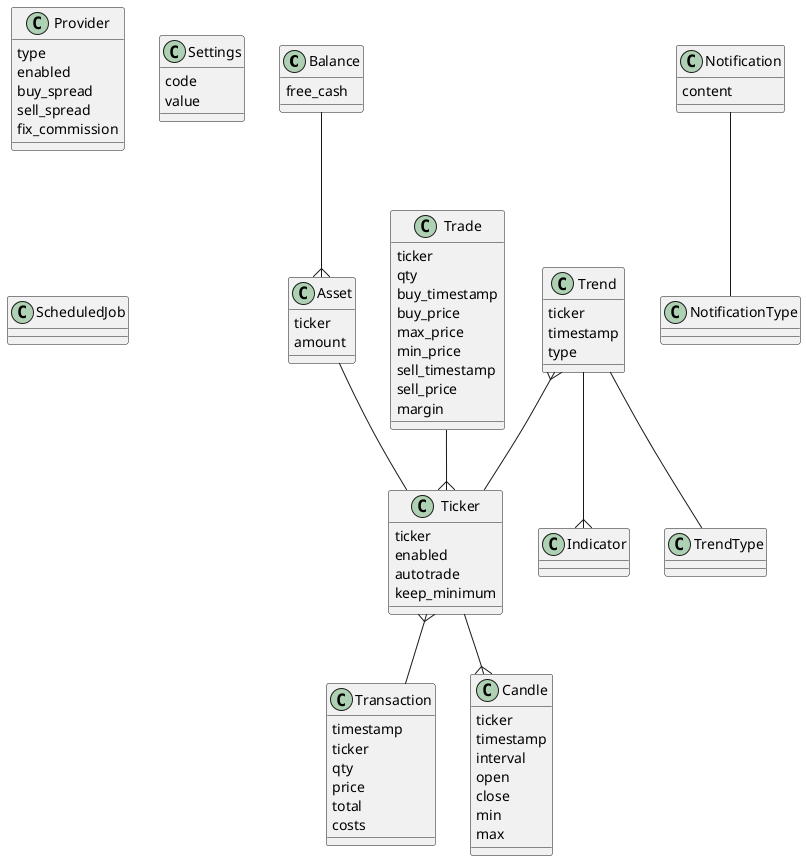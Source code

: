@startuml model
class Balance {
  free_cash
}

class Asset {
  ticker
  amount
}

Balance --{ Asset
Asset -- Ticker

class Trade {
  ticker
  qty
  buy_timestamp
  buy_price
  max_price
  min_price
  sell_timestamp
  sell_price
  margin

}

class Transaction {
  timestamp
  ticker
  qty
  price
  total
  costs
}

class Ticker {
  ticker
  enabled
  autotrade
  keep_minimum
}

class Candle {
  ticker
  timestamp
  interval
  open
  close
  min
  max
}

Ticker --{ Candle
Ticker }-- Transaction
Trade --{ Ticker
Trend }-- Ticker

class Provider {
  type
  enabled
  buy_spread
  sell_spread
  fix_commission
}

class Trend {
  ticker
  timestamp
  type
}

class Indicator {

}

class TrendType {
}

Trend -- TrendType
Trend --{ Indicator

class Settings {
  code
  value
}

class Notification {
  content
}

class NotificationType

Notification -- NotificationType

class ScheduledJob {
}

@enduml

